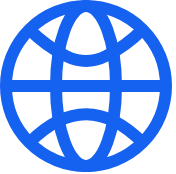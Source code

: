 <mxfile version="21.1.2" type="device">
  <diagram name="Page-1" id="-2iAC9vGJURWcTfi3ACo">
    <mxGraphModel dx="1098" dy="828" grid="1" gridSize="10" guides="1" tooltips="1" connect="1" arrows="1" fold="1" page="1" pageScale="1" pageWidth="850" pageHeight="1100" math="0" shadow="0">
      <root>
        <mxCell id="0" />
        <mxCell id="1" parent="0" />
        <mxCell id="YNxw_KcWvUCzglmeIGL9-1" value="" style="ellipse;whiteSpace=wrap;html=1;aspect=fixed;fillColor=none;strokeColor=#1561F0;strokeWidth=6;" parent="1" vertex="1">
          <mxGeometry x="380" y="390" width="80" height="80" as="geometry" />
        </mxCell>
        <mxCell id="YNxw_KcWvUCzglmeIGL9-2" value="" style="ellipse;whiteSpace=wrap;html=1;fillColor=none;strokeColor=#1561F0;strokeWidth=6;" parent="1" vertex="1">
          <mxGeometry x="405" y="390" width="30" height="80" as="geometry" />
        </mxCell>
        <mxCell id="YNxw_KcWvUCzglmeIGL9-3" value="" style="endArrow=none;html=1;rounded=0;exitX=0;exitY=0.5;exitDx=0;exitDy=0;entryX=1;entryY=0.5;entryDx=0;entryDy=0;strokeColor=#1561F0;strokeWidth=6;" parent="1" source="YNxw_KcWvUCzglmeIGL9-1" target="YNxw_KcWvUCzglmeIGL9-1" edge="1">
          <mxGeometry width="50" height="50" relative="1" as="geometry">
            <mxPoint x="410" y="450" as="sourcePoint" />
            <mxPoint x="460" y="400" as="targetPoint" />
          </mxGeometry>
        </mxCell>
        <mxCell id="YNxw_KcWvUCzglmeIGL9-4" value="" style="curved=1;endArrow=none;html=1;rounded=0;exitX=0;exitY=0;exitDx=0;exitDy=0;entryX=1;entryY=0;entryDx=0;entryDy=0;endFill=0;strokeWidth=6;strokeColor=#1561F0;" parent="1" source="YNxw_KcWvUCzglmeIGL9-1" target="YNxw_KcWvUCzglmeIGL9-1" edge="1">
          <mxGeometry width="50" height="50" relative="1" as="geometry">
            <mxPoint x="410" y="450" as="sourcePoint" />
            <mxPoint x="460" y="400" as="targetPoint" />
            <Array as="points">
              <mxPoint x="400" y="410" />
              <mxPoint x="420" y="420" />
              <mxPoint x="440" y="410" />
            </Array>
          </mxGeometry>
        </mxCell>
        <mxCell id="YNxw_KcWvUCzglmeIGL9-6" value="" style="curved=1;endArrow=none;html=1;rounded=0;exitX=0;exitY=1;exitDx=0;exitDy=0;entryX=1;entryY=1;entryDx=0;entryDy=0;endFill=0;strokeWidth=6;strokeColor=#1561F0;" parent="1" source="YNxw_KcWvUCzglmeIGL9-1" target="YNxw_KcWvUCzglmeIGL9-1" edge="1">
          <mxGeometry width="50" height="50" relative="1" as="geometry">
            <mxPoint x="410" y="450" as="sourcePoint" />
            <mxPoint x="460" y="400" as="targetPoint" />
            <Array as="points">
              <mxPoint x="420" y="430" />
            </Array>
          </mxGeometry>
        </mxCell>
      </root>
    </mxGraphModel>
  </diagram>
</mxfile>
